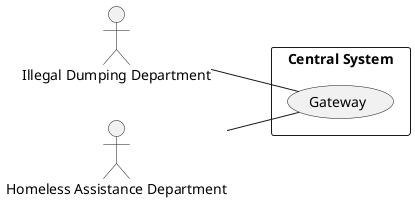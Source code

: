 @startuml
left to right direction
actor "Illegal Dumping Department" as idd
actor "Homeless Assistance Department" as HAD
rectangle "Central System" {
  idd -- (Gateway)
  HAD -- (Gateway)
}
@enduml